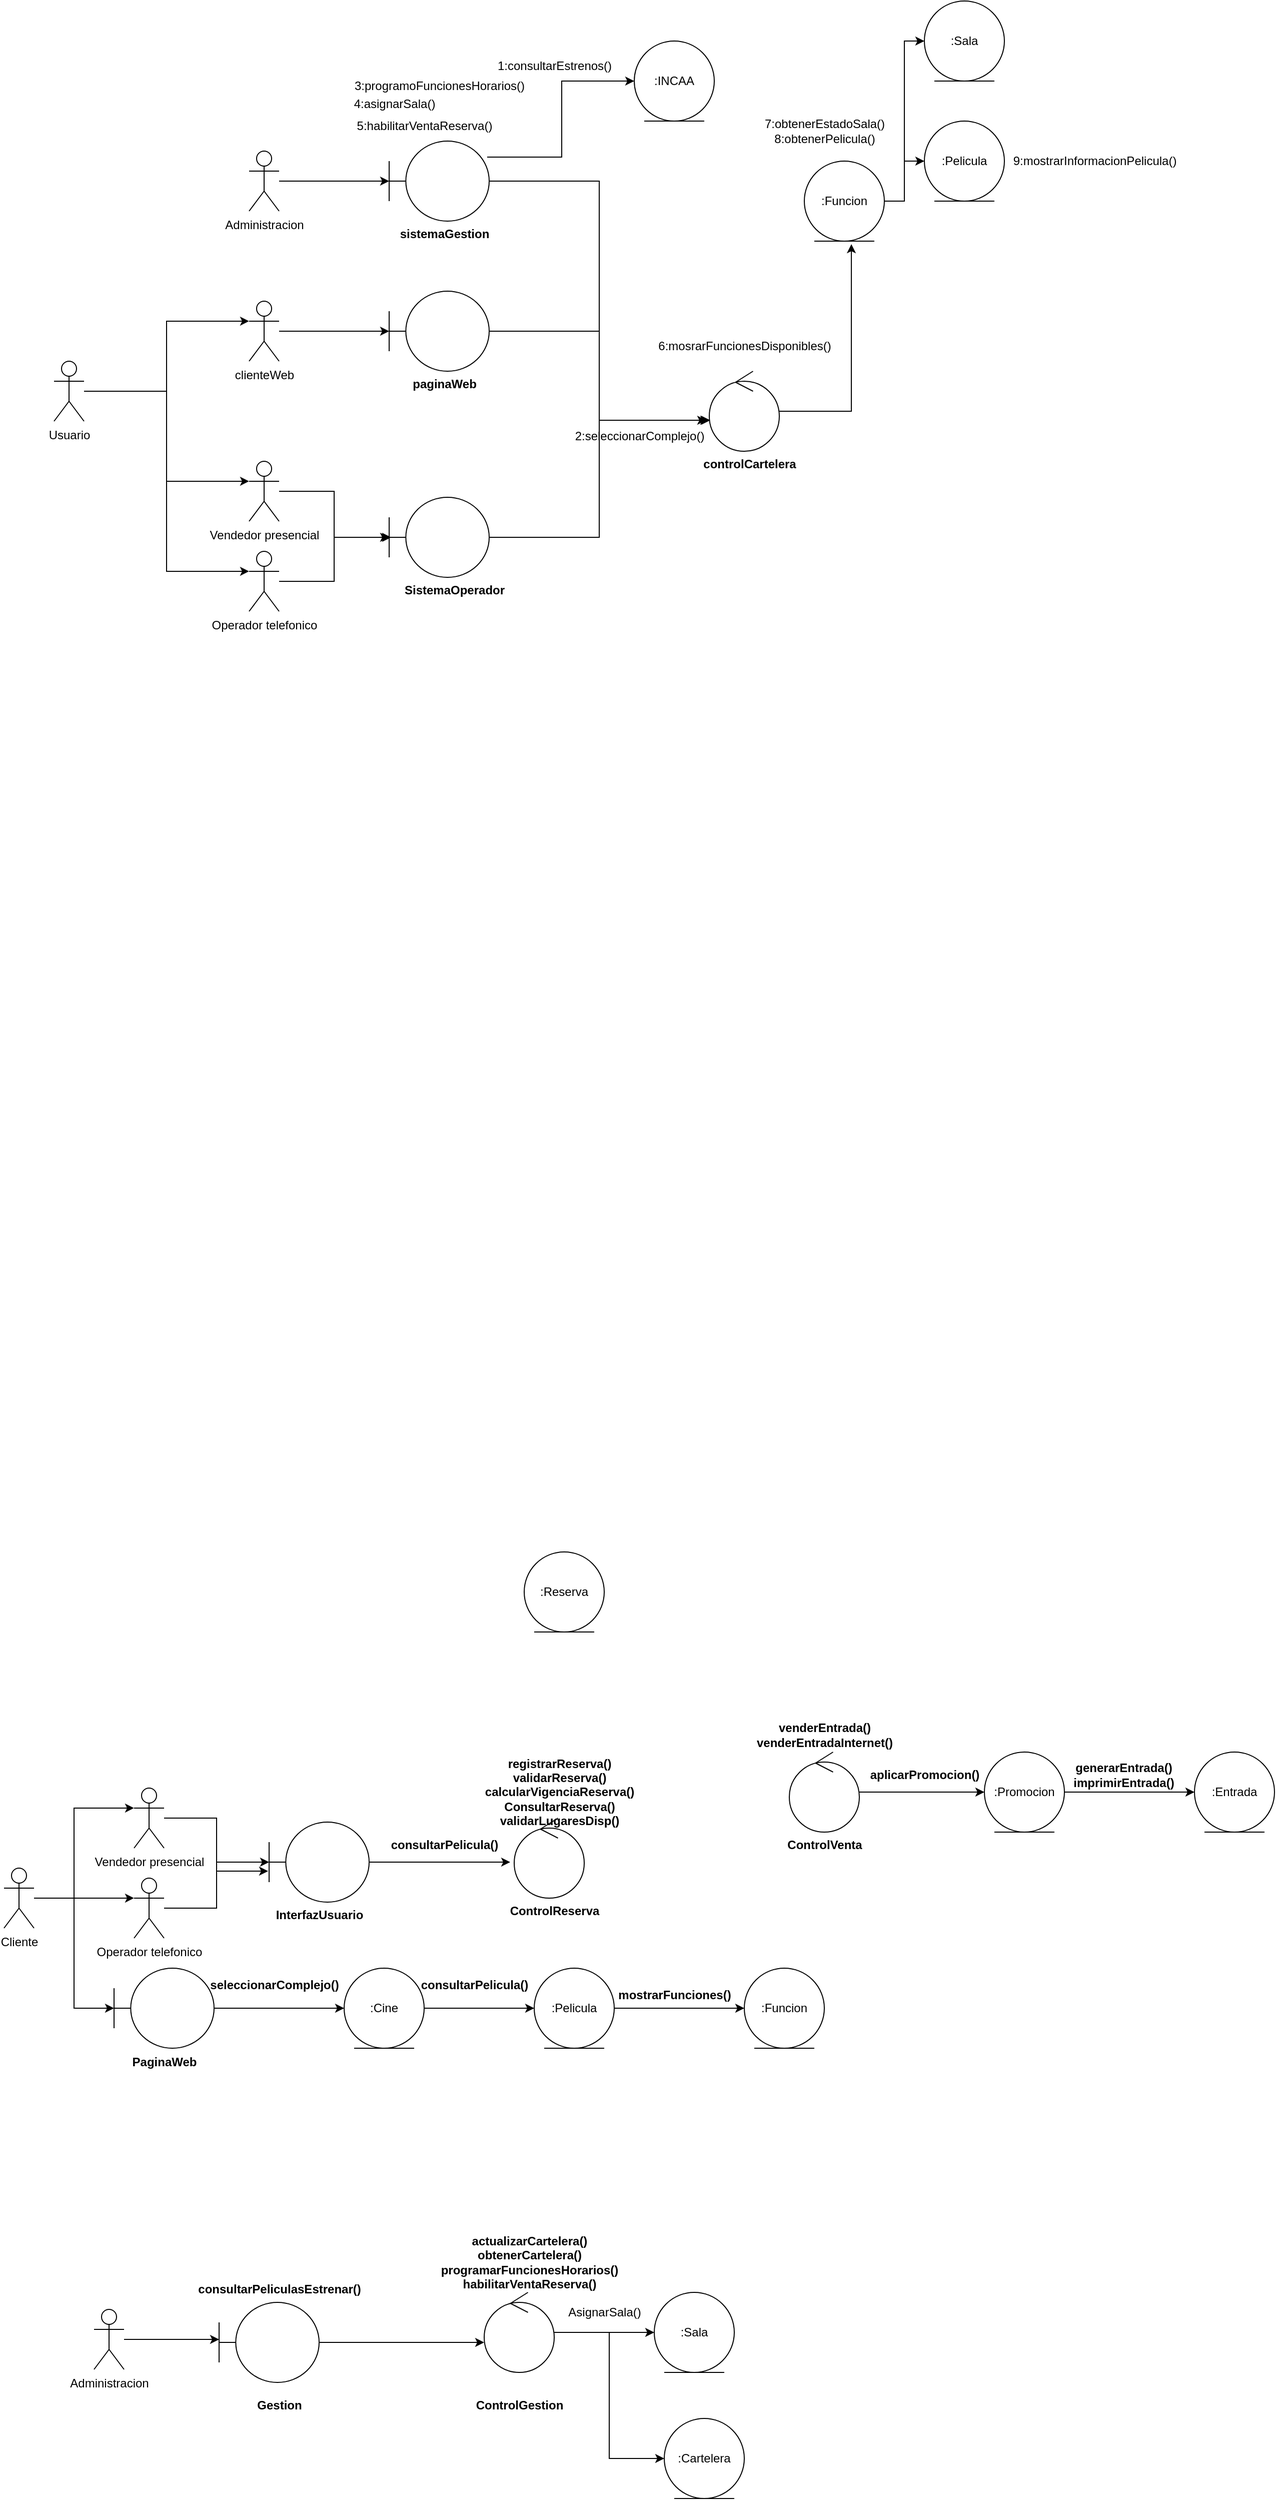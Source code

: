 <mxfile version="22.0.4" type="github">
  <diagram name="Page-1" id="e7e014a7-5840-1c2e-5031-d8a46d1fe8dd">
    <mxGraphModel dx="880" dy="2924" grid="1" gridSize="10" guides="1" tooltips="1" connect="1" arrows="1" fold="1" page="1" pageScale="1" pageWidth="1169" pageHeight="826" background="none" math="0" shadow="0">
      <root>
        <mxCell id="0" />
        <mxCell id="1" parent="0" />
        <mxCell id="S9-r39JpY22qSsOmBCxl-44" value="" style="shape=umlBoundary;whiteSpace=wrap;html=1;" parent="1" vertex="1">
          <mxGeometry x="275" y="150" width="100" height="80" as="geometry" />
        </mxCell>
        <mxCell id="S9-r39JpY22qSsOmBCxl-45" value="Cliente" style="shape=umlActor;verticalLabelPosition=bottom;verticalAlign=top;html=1;" parent="1" vertex="1">
          <mxGeometry x="10" y="196" width="30" height="60" as="geometry" />
        </mxCell>
        <mxCell id="S9-r39JpY22qSsOmBCxl-48" value="Operador telefonico" style="shape=umlActor;verticalLabelPosition=bottom;verticalAlign=top;html=1;" parent="1" vertex="1">
          <mxGeometry x="140" y="206" width="30" height="60" as="geometry" />
        </mxCell>
        <mxCell id="S9-r39JpY22qSsOmBCxl-119" style="edgeStyle=orthogonalEdgeStyle;rounded=0;orthogonalLoop=1;jettySize=auto;html=1;entryX=-0.01;entryY=0.613;entryDx=0;entryDy=0;entryPerimeter=0;" parent="1" source="S9-r39JpY22qSsOmBCxl-55" target="S9-r39JpY22qSsOmBCxl-44" edge="1">
          <mxGeometry relative="1" as="geometry" />
        </mxCell>
        <mxCell id="S9-r39JpY22qSsOmBCxl-55" value="Vendedor presencial" style="shape=umlActor;verticalLabelPosition=bottom;verticalAlign=top;html=1;" parent="1" vertex="1">
          <mxGeometry x="140" y="116" width="30" height="60" as="geometry" />
        </mxCell>
        <mxCell id="S9-r39JpY22qSsOmBCxl-68" value="" style="ellipse;shape=umlControl;whiteSpace=wrap;html=1;" parent="1" vertex="1">
          <mxGeometry x="520" y="146" width="70" height="80" as="geometry" />
        </mxCell>
        <mxCell id="S9-r39JpY22qSsOmBCxl-71" value="InterfazUsuario" style="text;align=center;fontStyle=1;verticalAlign=middle;spacingLeft=3;spacingRight=3;strokeColor=none;rotatable=0;points=[[0,0.5],[1,0.5]];portConstraint=eastwest;html=1;" parent="1" vertex="1">
          <mxGeometry x="285" y="230" width="80" height="26" as="geometry" />
        </mxCell>
        <mxCell id="S9-r39JpY22qSsOmBCxl-72" value="ControlReserva" style="text;align=center;fontStyle=1;verticalAlign=middle;spacingLeft=3;spacingRight=3;strokeColor=none;rotatable=0;points=[[0,0.5],[1,0.5]];portConstraint=eastwest;html=1;" parent="1" vertex="1">
          <mxGeometry x="520" y="226" width="80" height="26" as="geometry" />
        </mxCell>
        <mxCell id="S9-r39JpY22qSsOmBCxl-105" style="edgeStyle=orthogonalEdgeStyle;rounded=0;orthogonalLoop=1;jettySize=auto;html=1;entryX=0;entryY=0.5;entryDx=0;entryDy=0;" parent="1" source="S9-r39JpY22qSsOmBCxl-75" target="S9-r39JpY22qSsOmBCxl-81" edge="1">
          <mxGeometry relative="1" as="geometry" />
        </mxCell>
        <mxCell id="S9-r39JpY22qSsOmBCxl-75" value="" style="ellipse;shape=umlControl;whiteSpace=wrap;html=1;" parent="1" vertex="1">
          <mxGeometry x="795" y="80" width="70" height="80" as="geometry" />
        </mxCell>
        <mxCell id="S9-r39JpY22qSsOmBCxl-76" value="ControlVenta" style="text;align=center;fontStyle=1;verticalAlign=middle;spacingLeft=3;spacingRight=3;strokeColor=none;rotatable=0;points=[[0,0.5],[1,0.5]];portConstraint=eastwest;html=1;" parent="1" vertex="1">
          <mxGeometry x="790" y="160" width="80" height="26" as="geometry" />
        </mxCell>
        <mxCell id="nJZ4za5hY67Iaz240Wvi-11" style="edgeStyle=orthogonalEdgeStyle;rounded=0;orthogonalLoop=1;jettySize=auto;html=1;" edge="1" parent="1" source="S9-r39JpY22qSsOmBCxl-77" target="S9-r39JpY22qSsOmBCxl-80">
          <mxGeometry relative="1" as="geometry" />
        </mxCell>
        <mxCell id="S9-r39JpY22qSsOmBCxl-77" value=":Pelicula" style="ellipse;shape=umlEntity;whiteSpace=wrap;html=1;" parent="1" vertex="1">
          <mxGeometry x="540" y="296" width="80" height="80" as="geometry" />
        </mxCell>
        <mxCell id="S9-r39JpY22qSsOmBCxl-78" value=":Sala" style="ellipse;shape=umlEntity;whiteSpace=wrap;html=1;" parent="1" vertex="1">
          <mxGeometry x="660" y="620" width="80" height="80" as="geometry" />
        </mxCell>
        <mxCell id="S9-r39JpY22qSsOmBCxl-79" value=":Entrada" style="ellipse;shape=umlEntity;whiteSpace=wrap;html=1;" parent="1" vertex="1">
          <mxGeometry x="1200" y="80" width="80" height="80" as="geometry" />
        </mxCell>
        <mxCell id="S9-r39JpY22qSsOmBCxl-80" value=":Funcion" style="ellipse;shape=umlEntity;whiteSpace=wrap;html=1;" parent="1" vertex="1">
          <mxGeometry x="750" y="296" width="80" height="80" as="geometry" />
        </mxCell>
        <mxCell id="S9-r39JpY22qSsOmBCxl-104" style="edgeStyle=orthogonalEdgeStyle;rounded=0;orthogonalLoop=1;jettySize=auto;html=1;entryX=0;entryY=0.5;entryDx=0;entryDy=0;" parent="1" source="S9-r39JpY22qSsOmBCxl-81" target="S9-r39JpY22qSsOmBCxl-79" edge="1">
          <mxGeometry relative="1" as="geometry" />
        </mxCell>
        <mxCell id="S9-r39JpY22qSsOmBCxl-81" value=":Promocion" style="ellipse;shape=umlEntity;whiteSpace=wrap;html=1;" parent="1" vertex="1">
          <mxGeometry x="990" y="80" width="80" height="80" as="geometry" />
        </mxCell>
        <mxCell id="S9-r39JpY22qSsOmBCxl-82" value=":Reserva" style="ellipse;shape=umlEntity;whiteSpace=wrap;html=1;" parent="1" vertex="1">
          <mxGeometry x="530" y="-120" width="80" height="80" as="geometry" />
        </mxCell>
        <mxCell id="S9-r39JpY22qSsOmBCxl-108" style="edgeStyle=orthogonalEdgeStyle;rounded=0;orthogonalLoop=1;jettySize=auto;html=1;" parent="1" source="S9-r39JpY22qSsOmBCxl-83" target="S9-r39JpY22qSsOmBCxl-77" edge="1">
          <mxGeometry relative="1" as="geometry" />
        </mxCell>
        <mxCell id="S9-r39JpY22qSsOmBCxl-83" value=":Cine" style="ellipse;shape=umlEntity;whiteSpace=wrap;html=1;" parent="1" vertex="1">
          <mxGeometry x="350" y="296" width="80" height="80" as="geometry" />
        </mxCell>
        <mxCell id="S9-r39JpY22qSsOmBCxl-85" value="registrarReserva()&lt;br&gt;validarReserva()&lt;br&gt;calcularVigenciaReserva()&lt;br&gt;ConsultarReserva()&lt;br&gt;validarLugaresDisp()" style="text;align=center;fontStyle=1;verticalAlign=middle;spacingLeft=3;spacingRight=3;strokeColor=none;rotatable=0;points=[[0,0.5],[1,0.5]];portConstraint=eastwest;html=1;" parent="1" vertex="1">
          <mxGeometry x="480" y="107" width="170" height="26" as="geometry" />
        </mxCell>
        <mxCell id="S9-r39JpY22qSsOmBCxl-89" value="Administracion" style="shape=umlActor;verticalLabelPosition=bottom;verticalAlign=top;html=1;" parent="1" vertex="1">
          <mxGeometry x="100" y="637" width="30" height="60" as="geometry" />
        </mxCell>
        <mxCell id="S9-r39JpY22qSsOmBCxl-90" value="" style="shape=umlBoundary;whiteSpace=wrap;html=1;" parent="1" vertex="1">
          <mxGeometry x="225" y="630" width="100" height="80" as="geometry" />
        </mxCell>
        <mxCell id="nJZ4za5hY67Iaz240Wvi-15" style="edgeStyle=orthogonalEdgeStyle;rounded=0;orthogonalLoop=1;jettySize=auto;html=1;entryX=0;entryY=0.5;entryDx=0;entryDy=0;" edge="1" parent="1" source="S9-r39JpY22qSsOmBCxl-91" target="S9-r39JpY22qSsOmBCxl-78">
          <mxGeometry relative="1" as="geometry" />
        </mxCell>
        <mxCell id="nJZ4za5hY67Iaz240Wvi-19" style="edgeStyle=orthogonalEdgeStyle;rounded=0;orthogonalLoop=1;jettySize=auto;html=1;entryX=0;entryY=0.5;entryDx=0;entryDy=0;" edge="1" parent="1" source="S9-r39JpY22qSsOmBCxl-91" target="nJZ4za5hY67Iaz240Wvi-18">
          <mxGeometry relative="1" as="geometry" />
        </mxCell>
        <mxCell id="S9-r39JpY22qSsOmBCxl-91" value="" style="ellipse;shape=umlControl;whiteSpace=wrap;html=1;" parent="1" vertex="1">
          <mxGeometry x="490" y="620" width="70" height="80" as="geometry" />
        </mxCell>
        <mxCell id="S9-r39JpY22qSsOmBCxl-93" value="ControlGestion" style="text;align=center;fontStyle=1;verticalAlign=middle;spacingLeft=3;spacingRight=3;strokeColor=none;rotatable=0;points=[[0,0.5],[1,0.5]];portConstraint=eastwest;html=1;" parent="1" vertex="1">
          <mxGeometry x="475" y="720" width="100" height="26" as="geometry" />
        </mxCell>
        <mxCell id="S9-r39JpY22qSsOmBCxl-94" style="edgeStyle=orthogonalEdgeStyle;rounded=0;orthogonalLoop=1;jettySize=auto;html=1;entryX=0;entryY=0.625;entryDx=0;entryDy=0;entryPerimeter=0;" parent="1" source="S9-r39JpY22qSsOmBCxl-90" target="S9-r39JpY22qSsOmBCxl-91" edge="1">
          <mxGeometry relative="1" as="geometry" />
        </mxCell>
        <mxCell id="S9-r39JpY22qSsOmBCxl-99" value="Gestion" style="text;align=center;fontStyle=1;verticalAlign=middle;spacingLeft=3;spacingRight=3;strokeColor=none;rotatable=0;points=[[0,0.5],[1,0.5]];portConstraint=eastwest;html=1;" parent="1" vertex="1">
          <mxGeometry x="245" y="720" width="80" height="26" as="geometry" />
        </mxCell>
        <mxCell id="S9-r39JpY22qSsOmBCxl-101" value="venderEntrada()&lt;br&gt;venderEntradaInternet()&lt;br&gt;" style="text;align=center;fontStyle=1;verticalAlign=middle;spacingLeft=3;spacingRight=3;strokeColor=none;rotatable=0;points=[[0,0.5],[1,0.5]];portConstraint=eastwest;html=1;" parent="1" vertex="1">
          <mxGeometry x="787.5" y="50" width="85" height="26" as="geometry" />
        </mxCell>
        <mxCell id="S9-r39JpY22qSsOmBCxl-103" value="generarEntrada()&lt;br&gt;imprimirEntrada()" style="text;align=center;fontStyle=1;verticalAlign=middle;spacingLeft=3;spacingRight=3;strokeColor=none;rotatable=0;points=[[0,0.5],[1,0.5]];portConstraint=eastwest;html=1;" parent="1" vertex="1">
          <mxGeometry x="1089" y="90" width="80" height="26" as="geometry" />
        </mxCell>
        <mxCell id="S9-r39JpY22qSsOmBCxl-106" value="aplicarPromocion()" style="text;align=center;fontStyle=1;verticalAlign=middle;spacingLeft=3;spacingRight=3;strokeColor=none;rotatable=0;points=[[0,0.5],[1,0.5]];portConstraint=eastwest;html=1;" parent="1" vertex="1">
          <mxGeometry x="890" y="90" width="80" height="26" as="geometry" />
        </mxCell>
        <mxCell id="S9-r39JpY22qSsOmBCxl-109" value="consultarPelicula()" style="text;align=center;fontStyle=1;verticalAlign=middle;spacingLeft=3;spacingRight=3;strokeColor=none;rotatable=0;points=[[0,0.5],[1,0.5]];portConstraint=eastwest;html=1;" parent="1" vertex="1">
          <mxGeometry x="410" y="160" width="80" height="26" as="geometry" />
        </mxCell>
        <mxCell id="S9-r39JpY22qSsOmBCxl-116" style="edgeStyle=orthogonalEdgeStyle;rounded=0;orthogonalLoop=1;jettySize=auto;html=1;entryX=0;entryY=0.333;entryDx=0;entryDy=0;entryPerimeter=0;" parent="1" source="S9-r39JpY22qSsOmBCxl-45" target="S9-r39JpY22qSsOmBCxl-55" edge="1">
          <mxGeometry relative="1" as="geometry">
            <Array as="points">
              <mxPoint x="80" y="226" />
              <mxPoint x="80" y="136" />
            </Array>
          </mxGeometry>
        </mxCell>
        <mxCell id="S9-r39JpY22qSsOmBCxl-120" style="edgeStyle=orthogonalEdgeStyle;rounded=0;orthogonalLoop=1;jettySize=auto;html=1;entryX=0;entryY=0.5;entryDx=0;entryDy=0;entryPerimeter=0;" parent="1" source="S9-r39JpY22qSsOmBCxl-48" target="S9-r39JpY22qSsOmBCxl-44" edge="1">
          <mxGeometry relative="1" as="geometry" />
        </mxCell>
        <mxCell id="S9-r39JpY22qSsOmBCxl-121" style="edgeStyle=orthogonalEdgeStyle;rounded=0;orthogonalLoop=1;jettySize=auto;html=1;entryX=-0.057;entryY=0.55;entryDx=0;entryDy=0;entryPerimeter=0;" parent="1" source="S9-r39JpY22qSsOmBCxl-44" target="S9-r39JpY22qSsOmBCxl-68" edge="1">
          <mxGeometry relative="1" as="geometry" />
        </mxCell>
        <mxCell id="S9-r39JpY22qSsOmBCxl-122" value="mostrarFunciones()" style="text;align=center;fontStyle=1;verticalAlign=middle;spacingLeft=3;spacingRight=3;strokeColor=none;rotatable=0;points=[[0,0.5],[1,0.5]];portConstraint=eastwest;html=1;" parent="1" vertex="1">
          <mxGeometry x="640" y="310" width="80" height="26" as="geometry" />
        </mxCell>
        <mxCell id="nJZ4za5hY67Iaz240Wvi-2" style="edgeStyle=orthogonalEdgeStyle;rounded=0;orthogonalLoop=1;jettySize=auto;html=1;entryX=0;entryY=0.333;entryDx=0;entryDy=0;entryPerimeter=0;" edge="1" parent="1" source="S9-r39JpY22qSsOmBCxl-45" target="S9-r39JpY22qSsOmBCxl-48">
          <mxGeometry relative="1" as="geometry" />
        </mxCell>
        <mxCell id="nJZ4za5hY67Iaz240Wvi-6" style="edgeStyle=orthogonalEdgeStyle;rounded=0;orthogonalLoop=1;jettySize=auto;html=1;" edge="1" parent="1" source="nJZ4za5hY67Iaz240Wvi-3" target="S9-r39JpY22qSsOmBCxl-83">
          <mxGeometry relative="1" as="geometry" />
        </mxCell>
        <mxCell id="nJZ4za5hY67Iaz240Wvi-3" value="" style="shape=umlBoundary;whiteSpace=wrap;html=1;" vertex="1" parent="1">
          <mxGeometry x="120" y="296" width="100" height="80" as="geometry" />
        </mxCell>
        <mxCell id="nJZ4za5hY67Iaz240Wvi-4" value="PaginaWeb" style="text;align=center;fontStyle=1;verticalAlign=middle;spacingLeft=3;spacingRight=3;strokeColor=none;rotatable=0;points=[[0,0.5],[1,0.5]];portConstraint=eastwest;html=1;" vertex="1" parent="1">
          <mxGeometry x="130" y="377" width="80" height="26" as="geometry" />
        </mxCell>
        <mxCell id="nJZ4za5hY67Iaz240Wvi-5" style="edgeStyle=orthogonalEdgeStyle;rounded=0;orthogonalLoop=1;jettySize=auto;html=1;entryX=0;entryY=0.5;entryDx=0;entryDy=0;entryPerimeter=0;" edge="1" parent="1" source="S9-r39JpY22qSsOmBCxl-45" target="nJZ4za5hY67Iaz240Wvi-3">
          <mxGeometry relative="1" as="geometry" />
        </mxCell>
        <mxCell id="nJZ4za5hY67Iaz240Wvi-9" value="seleccionarComplejo()" style="text;align=center;fontStyle=1;verticalAlign=middle;spacingLeft=3;spacingRight=3;strokeColor=none;rotatable=0;points=[[0,0.5],[1,0.5]];portConstraint=eastwest;html=1;" vertex="1" parent="1">
          <mxGeometry x="240" y="300" width="80" height="26" as="geometry" />
        </mxCell>
        <mxCell id="nJZ4za5hY67Iaz240Wvi-10" value="consultarPelicula()" style="text;align=center;fontStyle=1;verticalAlign=middle;spacingLeft=3;spacingRight=3;strokeColor=none;rotatable=0;points=[[0,0.5],[1,0.5]];portConstraint=eastwest;html=1;" vertex="1" parent="1">
          <mxGeometry x="440" y="300" width="80" height="26" as="geometry" />
        </mxCell>
        <mxCell id="nJZ4za5hY67Iaz240Wvi-12" value="consultarPeliculasEstrenar()" style="text;align=center;fontStyle=1;verticalAlign=middle;spacingLeft=3;spacingRight=3;strokeColor=none;rotatable=0;points=[[0,0.5],[1,0.5]];portConstraint=eastwest;html=1;" vertex="1" parent="1">
          <mxGeometry x="245" y="604" width="80" height="26" as="geometry" />
        </mxCell>
        <mxCell id="nJZ4za5hY67Iaz240Wvi-14" value="actualizarCartelera()&lt;br&gt;obtenerCartelera()&lt;br&gt;programarFuncionesHorarios()&lt;br&gt;habilitarVentaReserva()" style="text;align=center;fontStyle=1;verticalAlign=middle;spacingLeft=3;spacingRight=3;strokeColor=none;rotatable=0;points=[[0,0.5],[1,0.5]];portConstraint=eastwest;html=1;" vertex="1" parent="1">
          <mxGeometry x="495" y="577" width="80" height="26" as="geometry" />
        </mxCell>
        <mxCell id="nJZ4za5hY67Iaz240Wvi-16" value="AsignarSala()" style="text;html=1;align=center;verticalAlign=middle;resizable=0;points=[];autosize=1;strokeColor=none;fillColor=none;" vertex="1" parent="1">
          <mxGeometry x="560" y="625" width="100" height="30" as="geometry" />
        </mxCell>
        <mxCell id="nJZ4za5hY67Iaz240Wvi-17" style="edgeStyle=orthogonalEdgeStyle;rounded=0;orthogonalLoop=1;jettySize=auto;html=1;entryX=0;entryY=0.463;entryDx=0;entryDy=0;entryPerimeter=0;" edge="1" parent="1" source="S9-r39JpY22qSsOmBCxl-89" target="S9-r39JpY22qSsOmBCxl-90">
          <mxGeometry relative="1" as="geometry" />
        </mxCell>
        <mxCell id="nJZ4za5hY67Iaz240Wvi-18" value=":Cartelera" style="ellipse;shape=umlEntity;whiteSpace=wrap;html=1;" vertex="1" parent="1">
          <mxGeometry x="670" y="746" width="80" height="80" as="geometry" />
        </mxCell>
        <mxCell id="nJZ4za5hY67Iaz240Wvi-25" value="Usuario" style="shape=umlActor;verticalLabelPosition=bottom;verticalAlign=top;html=1;" vertex="1" parent="1">
          <mxGeometry x="60" y="-1310" width="30" height="60" as="geometry" />
        </mxCell>
        <mxCell id="nJZ4za5hY67Iaz240Wvi-26" value="Operador telefonico" style="shape=umlActor;verticalLabelPosition=bottom;verticalAlign=top;html=1;" vertex="1" parent="1">
          <mxGeometry x="255" y="-1120" width="30" height="60" as="geometry" />
        </mxCell>
        <mxCell id="nJZ4za5hY67Iaz240Wvi-39" style="edgeStyle=orthogonalEdgeStyle;rounded=0;orthogonalLoop=1;jettySize=auto;html=1;" edge="1" parent="1" source="nJZ4za5hY67Iaz240Wvi-27" target="nJZ4za5hY67Iaz240Wvi-34">
          <mxGeometry relative="1" as="geometry" />
        </mxCell>
        <mxCell id="nJZ4za5hY67Iaz240Wvi-27" value="Vendedor presencial" style="shape=umlActor;verticalLabelPosition=bottom;verticalAlign=top;html=1;" vertex="1" parent="1">
          <mxGeometry x="255" y="-1210" width="30" height="60" as="geometry" />
        </mxCell>
        <mxCell id="nJZ4za5hY67Iaz240Wvi-48" style="edgeStyle=orthogonalEdgeStyle;rounded=0;orthogonalLoop=1;jettySize=auto;html=1;" edge="1" parent="1" source="nJZ4za5hY67Iaz240Wvi-28" target="nJZ4za5hY67Iaz240Wvi-40">
          <mxGeometry relative="1" as="geometry" />
        </mxCell>
        <mxCell id="nJZ4za5hY67Iaz240Wvi-28" value="Administracion" style="shape=umlActor;verticalLabelPosition=bottom;verticalAlign=top;html=1;" vertex="1" parent="1">
          <mxGeometry x="255" y="-1520" width="30" height="60" as="geometry" />
        </mxCell>
        <mxCell id="nJZ4za5hY67Iaz240Wvi-51" style="edgeStyle=orthogonalEdgeStyle;rounded=0;orthogonalLoop=1;jettySize=auto;html=1;" edge="1" parent="1" source="nJZ4za5hY67Iaz240Wvi-31" target="nJZ4za5hY67Iaz240Wvi-42">
          <mxGeometry relative="1" as="geometry" />
        </mxCell>
        <mxCell id="nJZ4za5hY67Iaz240Wvi-31" value="clienteWeb&lt;br&gt;" style="shape=umlActor;verticalLabelPosition=bottom;verticalAlign=top;html=1;" vertex="1" parent="1">
          <mxGeometry x="255" y="-1370" width="30" height="60" as="geometry" />
        </mxCell>
        <mxCell id="nJZ4za5hY67Iaz240Wvi-34" value="" style="shape=umlBoundary;whiteSpace=wrap;html=1;" vertex="1" parent="1">
          <mxGeometry x="395" y="-1174" width="100" height="80" as="geometry" />
        </mxCell>
        <mxCell id="nJZ4za5hY67Iaz240Wvi-35" value="SistemaOperador" style="text;align=center;fontStyle=1;verticalAlign=middle;spacingLeft=3;spacingRight=3;strokeColor=none;rotatable=0;points=[[0,0.5],[1,0.5]];portConstraint=eastwest;html=1;" vertex="1" parent="1">
          <mxGeometry x="420" y="-1094" width="80" height="26" as="geometry" />
        </mxCell>
        <mxCell id="nJZ4za5hY67Iaz240Wvi-36" style="edgeStyle=orthogonalEdgeStyle;rounded=0;orthogonalLoop=1;jettySize=auto;html=1;entryX=0.02;entryY=0.5;entryDx=0;entryDy=0;entryPerimeter=0;" edge="1" parent="1" source="nJZ4za5hY67Iaz240Wvi-26" target="nJZ4za5hY67Iaz240Wvi-34">
          <mxGeometry relative="1" as="geometry" />
        </mxCell>
        <mxCell id="nJZ4za5hY67Iaz240Wvi-68" style="edgeStyle=orthogonalEdgeStyle;rounded=0;orthogonalLoop=1;jettySize=auto;html=1;entryX=0;entryY=0.5;entryDx=0;entryDy=0;exitX=0.98;exitY=0.2;exitDx=0;exitDy=0;exitPerimeter=0;" edge="1" parent="1" source="nJZ4za5hY67Iaz240Wvi-40" target="nJZ4za5hY67Iaz240Wvi-67">
          <mxGeometry relative="1" as="geometry" />
        </mxCell>
        <mxCell id="nJZ4za5hY67Iaz240Wvi-40" value="" style="shape=umlBoundary;whiteSpace=wrap;html=1;" vertex="1" parent="1">
          <mxGeometry x="395" y="-1530" width="100" height="80" as="geometry" />
        </mxCell>
        <mxCell id="nJZ4za5hY67Iaz240Wvi-41" value="sistemaGestion" style="text;align=center;fontStyle=1;verticalAlign=middle;spacingLeft=3;spacingRight=3;strokeColor=none;rotatable=0;points=[[0,0.5],[1,0.5]];portConstraint=eastwest;html=1;" vertex="1" parent="1">
          <mxGeometry x="410" y="-1450" width="80" height="26" as="geometry" />
        </mxCell>
        <mxCell id="nJZ4za5hY67Iaz240Wvi-42" value="" style="shape=umlBoundary;whiteSpace=wrap;html=1;" vertex="1" parent="1">
          <mxGeometry x="395" y="-1380" width="100" height="80" as="geometry" />
        </mxCell>
        <mxCell id="nJZ4za5hY67Iaz240Wvi-43" value="paginaWeb" style="text;align=center;fontStyle=1;verticalAlign=middle;spacingLeft=3;spacingRight=3;strokeColor=none;rotatable=0;points=[[0,0.5],[1,0.5]];portConstraint=eastwest;html=1;" vertex="1" parent="1">
          <mxGeometry x="410" y="-1300" width="80" height="26" as="geometry" />
        </mxCell>
        <mxCell id="nJZ4za5hY67Iaz240Wvi-45" style="edgeStyle=orthogonalEdgeStyle;rounded=0;orthogonalLoop=1;jettySize=auto;html=1;entryX=0;entryY=0.333;entryDx=0;entryDy=0;entryPerimeter=0;" edge="1" parent="1" source="nJZ4za5hY67Iaz240Wvi-25" target="nJZ4za5hY67Iaz240Wvi-31">
          <mxGeometry relative="1" as="geometry" />
        </mxCell>
        <mxCell id="nJZ4za5hY67Iaz240Wvi-46" style="edgeStyle=orthogonalEdgeStyle;rounded=0;orthogonalLoop=1;jettySize=auto;html=1;entryX=0;entryY=0.333;entryDx=0;entryDy=0;entryPerimeter=0;" edge="1" parent="1" source="nJZ4za5hY67Iaz240Wvi-25" target="nJZ4za5hY67Iaz240Wvi-27">
          <mxGeometry relative="1" as="geometry" />
        </mxCell>
        <mxCell id="nJZ4za5hY67Iaz240Wvi-47" style="edgeStyle=orthogonalEdgeStyle;rounded=0;orthogonalLoop=1;jettySize=auto;html=1;entryX=0;entryY=0.333;entryDx=0;entryDy=0;entryPerimeter=0;" edge="1" parent="1" source="nJZ4za5hY67Iaz240Wvi-25" target="nJZ4za5hY67Iaz240Wvi-26">
          <mxGeometry relative="1" as="geometry" />
        </mxCell>
        <mxCell id="nJZ4za5hY67Iaz240Wvi-53" value="" style="ellipse;shape=umlControl;whiteSpace=wrap;html=1;" vertex="1" parent="1">
          <mxGeometry x="715" y="-1300" width="70" height="80" as="geometry" />
        </mxCell>
        <mxCell id="nJZ4za5hY67Iaz240Wvi-54" value="controlCartelera" style="text;align=center;fontStyle=1;verticalAlign=middle;spacingLeft=3;spacingRight=3;strokeColor=none;rotatable=0;points=[[0,0.5],[1,0.5]];portConstraint=eastwest;html=1;" vertex="1" parent="1">
          <mxGeometry x="715" y="-1220" width="80" height="26" as="geometry" />
        </mxCell>
        <mxCell id="nJZ4za5hY67Iaz240Wvi-55" value="2:seleccionarComplejo()" style="text;html=1;align=center;verticalAlign=middle;resizable=0;points=[];autosize=1;strokeColor=none;fillColor=none;" vertex="1" parent="1">
          <mxGeometry x="570" y="-1250" width="150" height="30" as="geometry" />
        </mxCell>
        <mxCell id="nJZ4za5hY67Iaz240Wvi-62" style="edgeStyle=orthogonalEdgeStyle;rounded=0;orthogonalLoop=1;jettySize=auto;html=1;entryX=-0.043;entryY=0.613;entryDx=0;entryDy=0;entryPerimeter=0;" edge="1" parent="1" source="nJZ4za5hY67Iaz240Wvi-42" target="nJZ4za5hY67Iaz240Wvi-53">
          <mxGeometry relative="1" as="geometry" />
        </mxCell>
        <mxCell id="nJZ4za5hY67Iaz240Wvi-65" value="6:mosrarFuncionesDisponibles()" style="text;html=1;align=center;verticalAlign=middle;resizable=0;points=[];autosize=1;strokeColor=none;fillColor=none;" vertex="1" parent="1">
          <mxGeometry x="650" y="-1340" width="200" height="30" as="geometry" />
        </mxCell>
        <mxCell id="nJZ4za5hY67Iaz240Wvi-66" value="1:consultarEstrenos()" style="text;html=1;align=center;verticalAlign=middle;resizable=0;points=[];autosize=1;strokeColor=none;fillColor=none;" vertex="1" parent="1">
          <mxGeometry x="490" y="-1620" width="140" height="30" as="geometry" />
        </mxCell>
        <mxCell id="nJZ4za5hY67Iaz240Wvi-67" value=":INCAA" style="ellipse;shape=umlEntity;whiteSpace=wrap;html=1;" vertex="1" parent="1">
          <mxGeometry x="640" y="-1630" width="80" height="80" as="geometry" />
        </mxCell>
        <mxCell id="nJZ4za5hY67Iaz240Wvi-69" style="edgeStyle=orthogonalEdgeStyle;rounded=0;orthogonalLoop=1;jettySize=auto;html=1;entryX=0.014;entryY=0.613;entryDx=0;entryDy=0;entryPerimeter=0;" edge="1" parent="1" source="nJZ4za5hY67Iaz240Wvi-34" target="nJZ4za5hY67Iaz240Wvi-53">
          <mxGeometry relative="1" as="geometry" />
        </mxCell>
        <mxCell id="nJZ4za5hY67Iaz240Wvi-70" style="edgeStyle=orthogonalEdgeStyle;rounded=0;orthogonalLoop=1;jettySize=auto;html=1;entryX=0;entryY=0.613;entryDx=0;entryDy=0;entryPerimeter=0;" edge="1" parent="1" source="nJZ4za5hY67Iaz240Wvi-40" target="nJZ4za5hY67Iaz240Wvi-53">
          <mxGeometry relative="1" as="geometry" />
        </mxCell>
        <mxCell id="nJZ4za5hY67Iaz240Wvi-72" value="3:programoFuncionesHorarios()" style="text;html=1;align=center;verticalAlign=middle;resizable=0;points=[];autosize=1;strokeColor=none;fillColor=none;" vertex="1" parent="1">
          <mxGeometry x="350" y="-1600" width="190" height="30" as="geometry" />
        </mxCell>
        <mxCell id="nJZ4za5hY67Iaz240Wvi-73" value="4:asignarSala()" style="text;html=1;align=center;verticalAlign=middle;resizable=0;points=[];autosize=1;strokeColor=none;fillColor=none;" vertex="1" parent="1">
          <mxGeometry x="350" y="-1582" width="100" height="30" as="geometry" />
        </mxCell>
        <mxCell id="nJZ4za5hY67Iaz240Wvi-74" value="5:habilitarVentaReserva()" style="text;html=1;align=center;verticalAlign=middle;resizable=0;points=[];autosize=1;strokeColor=none;fillColor=none;" vertex="1" parent="1">
          <mxGeometry x="350" y="-1560" width="160" height="30" as="geometry" />
        </mxCell>
        <mxCell id="nJZ4za5hY67Iaz240Wvi-80" style="edgeStyle=orthogonalEdgeStyle;rounded=0;orthogonalLoop=1;jettySize=auto;html=1;" edge="1" parent="1" source="nJZ4za5hY67Iaz240Wvi-75" target="nJZ4za5hY67Iaz240Wvi-77">
          <mxGeometry relative="1" as="geometry" />
        </mxCell>
        <mxCell id="nJZ4za5hY67Iaz240Wvi-82" style="edgeStyle=orthogonalEdgeStyle;rounded=0;orthogonalLoop=1;jettySize=auto;html=1;entryX=0;entryY=0.5;entryDx=0;entryDy=0;" edge="1" parent="1" source="nJZ4za5hY67Iaz240Wvi-75" target="nJZ4za5hY67Iaz240Wvi-76">
          <mxGeometry relative="1" as="geometry" />
        </mxCell>
        <mxCell id="nJZ4za5hY67Iaz240Wvi-75" value=":Funcion" style="ellipse;shape=umlEntity;whiteSpace=wrap;html=1;" vertex="1" parent="1">
          <mxGeometry x="810" y="-1510" width="80" height="80" as="geometry" />
        </mxCell>
        <mxCell id="nJZ4za5hY67Iaz240Wvi-76" value=":Sala" style="ellipse;shape=umlEntity;whiteSpace=wrap;html=1;" vertex="1" parent="1">
          <mxGeometry x="930" y="-1670" width="80" height="80" as="geometry" />
        </mxCell>
        <mxCell id="nJZ4za5hY67Iaz240Wvi-77" value=":Pelicula" style="ellipse;shape=umlEntity;whiteSpace=wrap;html=1;" vertex="1" parent="1">
          <mxGeometry x="930" y="-1550" width="80" height="80" as="geometry" />
        </mxCell>
        <mxCell id="nJZ4za5hY67Iaz240Wvi-84" style="edgeStyle=orthogonalEdgeStyle;rounded=0;orthogonalLoop=1;jettySize=auto;html=1;entryX=0.588;entryY=1.038;entryDx=0;entryDy=0;entryPerimeter=0;" edge="1" parent="1" source="nJZ4za5hY67Iaz240Wvi-53" target="nJZ4za5hY67Iaz240Wvi-75">
          <mxGeometry relative="1" as="geometry" />
        </mxCell>
        <mxCell id="nJZ4za5hY67Iaz240Wvi-85" value="7:obtenerEstadoSala()&lt;br&gt;8:obtenerPelicula()" style="text;html=1;align=center;verticalAlign=middle;resizable=0;points=[];autosize=1;strokeColor=none;fillColor=none;" vertex="1" parent="1">
          <mxGeometry x="760" y="-1560" width="140" height="40" as="geometry" />
        </mxCell>
        <mxCell id="nJZ4za5hY67Iaz240Wvi-86" value="9:mostrarInformacionPelicula()" style="text;html=1;align=center;verticalAlign=middle;resizable=0;points=[];autosize=1;strokeColor=none;fillColor=none;" vertex="1" parent="1">
          <mxGeometry x="1005" y="-1525" width="190" height="30" as="geometry" />
        </mxCell>
      </root>
    </mxGraphModel>
  </diagram>
</mxfile>
